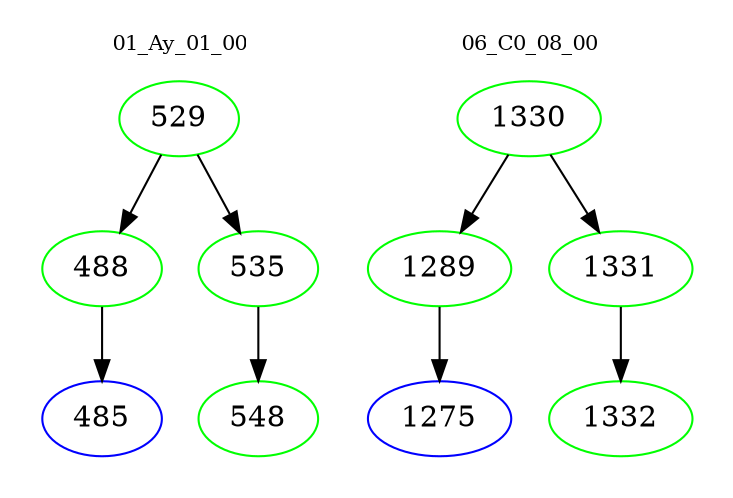 digraph{
subgraph cluster_0 {
color = white
label = "01_Ay_01_00";
fontsize=10;
T0_529 [label="529", color="green"]
T0_529 -> T0_488 [color="black"]
T0_488 [label="488", color="green"]
T0_488 -> T0_485 [color="black"]
T0_485 [label="485", color="blue"]
T0_529 -> T0_535 [color="black"]
T0_535 [label="535", color="green"]
T0_535 -> T0_548 [color="black"]
T0_548 [label="548", color="green"]
}
subgraph cluster_1 {
color = white
label = "06_C0_08_00";
fontsize=10;
T1_1330 [label="1330", color="green"]
T1_1330 -> T1_1289 [color="black"]
T1_1289 [label="1289", color="green"]
T1_1289 -> T1_1275 [color="black"]
T1_1275 [label="1275", color="blue"]
T1_1330 -> T1_1331 [color="black"]
T1_1331 [label="1331", color="green"]
T1_1331 -> T1_1332 [color="black"]
T1_1332 [label="1332", color="green"]
}
}
